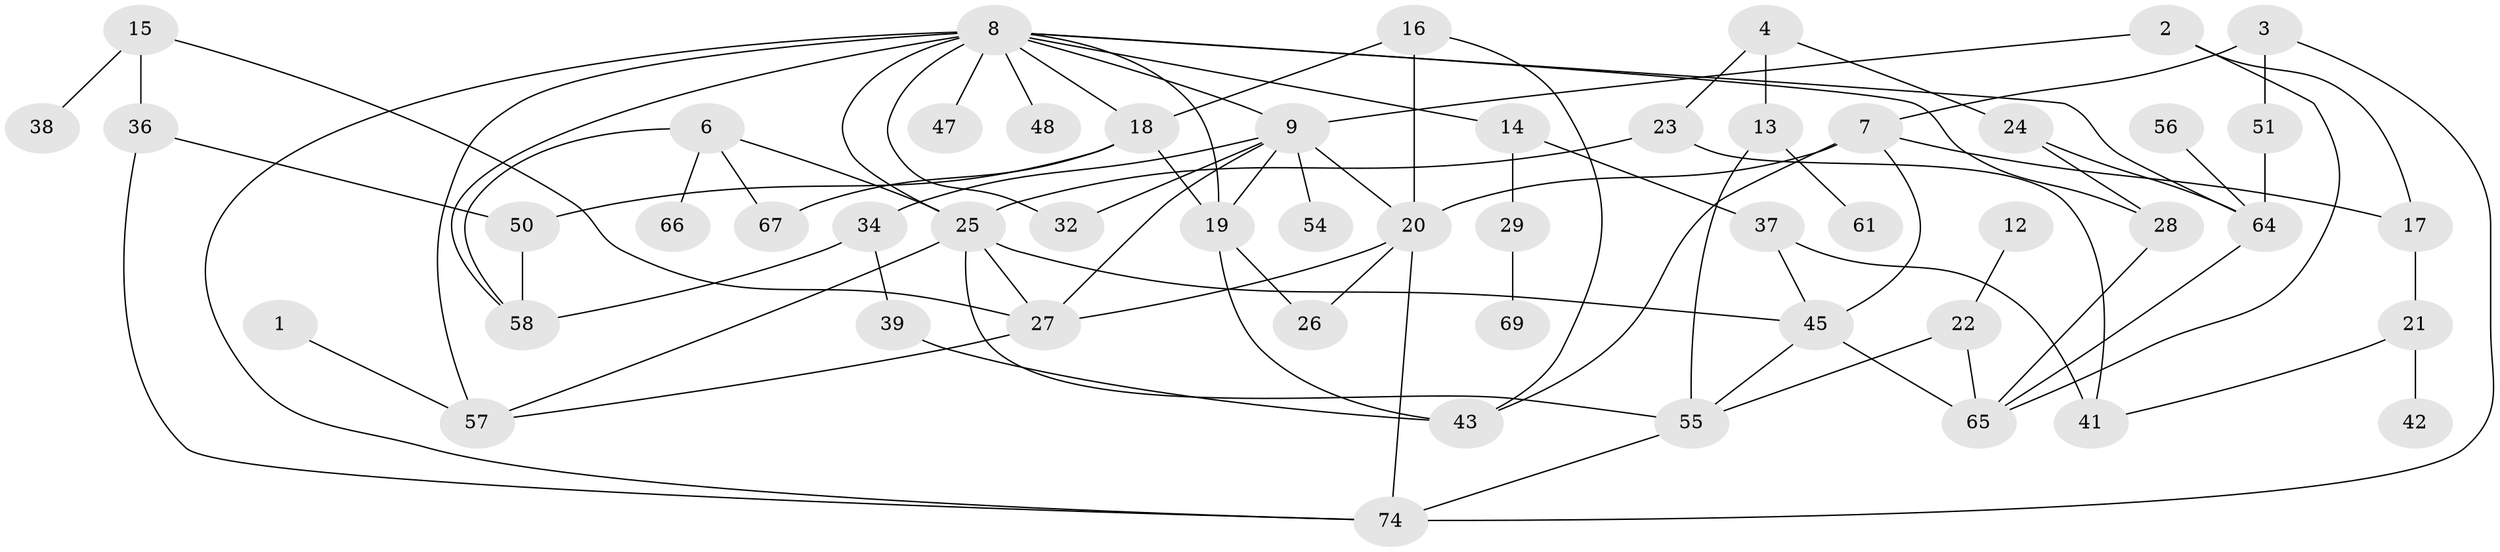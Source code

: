 // original degree distribution, {1: 0.2569444444444444, 2: 0.2708333333333333, 3: 0.13194444444444445, 4: 0.125, 0: 0.125, 5: 0.04861111111111111, 6: 0.034722222222222224, 7: 0.006944444444444444}
// Generated by graph-tools (version 1.1) at 2025/33/03/09/25 02:33:30]
// undirected, 52 vertices, 86 edges
graph export_dot {
graph [start="1"]
  node [color=gray90,style=filled];
  1;
  2;
  3;
  4;
  6;
  7;
  8;
  9;
  12;
  13;
  14;
  15;
  16;
  17;
  18;
  19;
  20;
  21;
  22;
  23;
  24;
  25;
  26;
  27;
  28;
  29;
  32;
  34;
  36;
  37;
  38;
  39;
  41;
  42;
  43;
  45;
  47;
  48;
  50;
  51;
  54;
  55;
  56;
  57;
  58;
  61;
  64;
  65;
  66;
  67;
  69;
  74;
  1 -- 57 [weight=1.0];
  2 -- 9 [weight=1.0];
  2 -- 17 [weight=1.0];
  2 -- 65 [weight=1.0];
  3 -- 7 [weight=1.0];
  3 -- 51 [weight=2.0];
  3 -- 74 [weight=1.0];
  4 -- 13 [weight=1.0];
  4 -- 23 [weight=1.0];
  4 -- 24 [weight=1.0];
  6 -- 25 [weight=1.0];
  6 -- 58 [weight=1.0];
  6 -- 66 [weight=1.0];
  6 -- 67 [weight=1.0];
  7 -- 17 [weight=1.0];
  7 -- 20 [weight=1.0];
  7 -- 43 [weight=1.0];
  7 -- 45 [weight=1.0];
  8 -- 9 [weight=1.0];
  8 -- 14 [weight=1.0];
  8 -- 18 [weight=1.0];
  8 -- 19 [weight=1.0];
  8 -- 25 [weight=1.0];
  8 -- 28 [weight=1.0];
  8 -- 32 [weight=1.0];
  8 -- 47 [weight=1.0];
  8 -- 48 [weight=1.0];
  8 -- 57 [weight=2.0];
  8 -- 58 [weight=1.0];
  8 -- 64 [weight=1.0];
  8 -- 74 [weight=1.0];
  9 -- 19 [weight=1.0];
  9 -- 20 [weight=1.0];
  9 -- 27 [weight=1.0];
  9 -- 32 [weight=1.0];
  9 -- 34 [weight=1.0];
  9 -- 54 [weight=1.0];
  12 -- 22 [weight=1.0];
  13 -- 55 [weight=1.0];
  13 -- 61 [weight=1.0];
  14 -- 29 [weight=1.0];
  14 -- 37 [weight=1.0];
  15 -- 27 [weight=1.0];
  15 -- 36 [weight=1.0];
  15 -- 38 [weight=1.0];
  16 -- 18 [weight=1.0];
  16 -- 20 [weight=1.0];
  16 -- 43 [weight=1.0];
  17 -- 21 [weight=3.0];
  18 -- 19 [weight=1.0];
  18 -- 50 [weight=1.0];
  18 -- 67 [weight=1.0];
  19 -- 26 [weight=1.0];
  19 -- 43 [weight=1.0];
  20 -- 26 [weight=1.0];
  20 -- 27 [weight=1.0];
  20 -- 74 [weight=1.0];
  21 -- 41 [weight=1.0];
  21 -- 42 [weight=1.0];
  22 -- 55 [weight=1.0];
  22 -- 65 [weight=1.0];
  23 -- 25 [weight=2.0];
  23 -- 41 [weight=1.0];
  24 -- 28 [weight=1.0];
  24 -- 64 [weight=1.0];
  25 -- 27 [weight=1.0];
  25 -- 45 [weight=1.0];
  25 -- 55 [weight=1.0];
  25 -- 57 [weight=1.0];
  27 -- 57 [weight=2.0];
  28 -- 65 [weight=1.0];
  29 -- 69 [weight=1.0];
  34 -- 39 [weight=1.0];
  34 -- 58 [weight=1.0];
  36 -- 50 [weight=1.0];
  36 -- 74 [weight=1.0];
  37 -- 41 [weight=1.0];
  37 -- 45 [weight=1.0];
  39 -- 43 [weight=2.0];
  45 -- 55 [weight=1.0];
  45 -- 65 [weight=2.0];
  50 -- 58 [weight=2.0];
  51 -- 64 [weight=1.0];
  55 -- 74 [weight=1.0];
  56 -- 64 [weight=1.0];
  64 -- 65 [weight=1.0];
}
